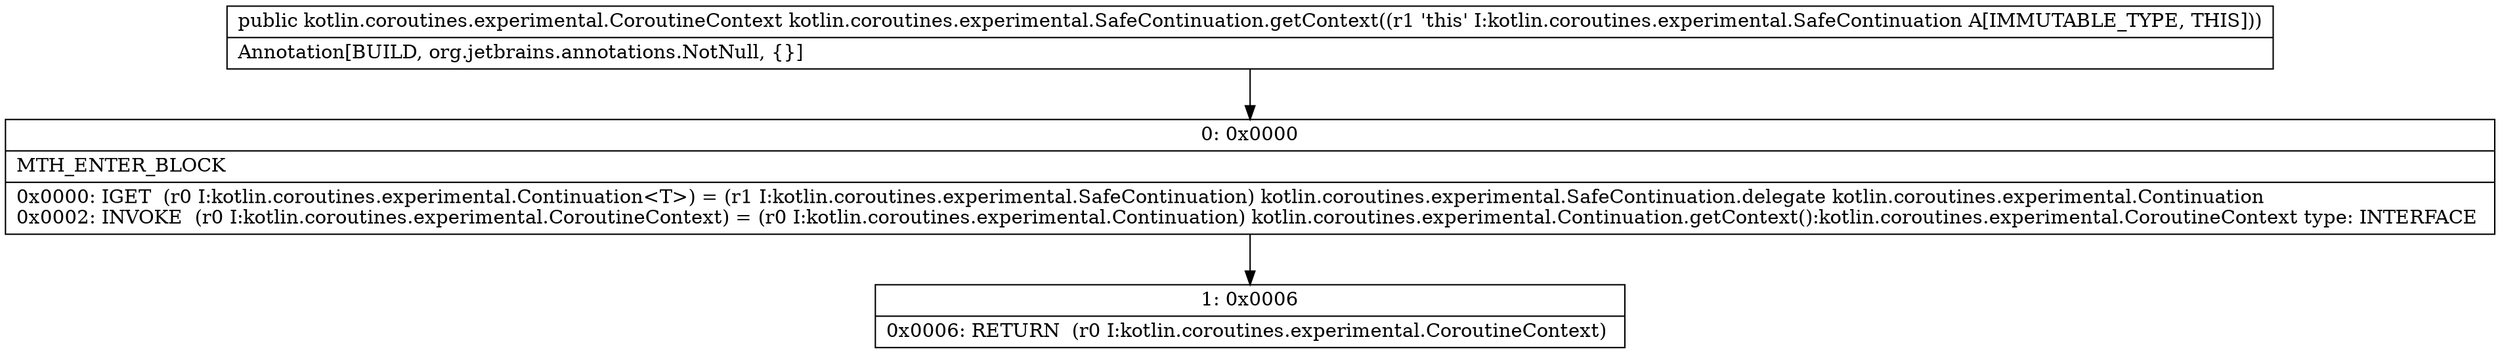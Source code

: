 digraph "CFG forkotlin.coroutines.experimental.SafeContinuation.getContext()Lkotlin\/coroutines\/experimental\/CoroutineContext;" {
Node_0 [shape=record,label="{0\:\ 0x0000|MTH_ENTER_BLOCK\l|0x0000: IGET  (r0 I:kotlin.coroutines.experimental.Continuation\<T\>) = (r1 I:kotlin.coroutines.experimental.SafeContinuation) kotlin.coroutines.experimental.SafeContinuation.delegate kotlin.coroutines.experimental.Continuation \l0x0002: INVOKE  (r0 I:kotlin.coroutines.experimental.CoroutineContext) = (r0 I:kotlin.coroutines.experimental.Continuation) kotlin.coroutines.experimental.Continuation.getContext():kotlin.coroutines.experimental.CoroutineContext type: INTERFACE \l}"];
Node_1 [shape=record,label="{1\:\ 0x0006|0x0006: RETURN  (r0 I:kotlin.coroutines.experimental.CoroutineContext) \l}"];
MethodNode[shape=record,label="{public kotlin.coroutines.experimental.CoroutineContext kotlin.coroutines.experimental.SafeContinuation.getContext((r1 'this' I:kotlin.coroutines.experimental.SafeContinuation A[IMMUTABLE_TYPE, THIS]))  | Annotation[BUILD, org.jetbrains.annotations.NotNull, \{\}]\l}"];
MethodNode -> Node_0;
Node_0 -> Node_1;
}

